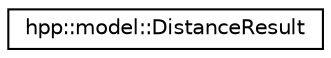 digraph "Graphical Class Hierarchy"
{
  edge [fontname="Helvetica",fontsize="10",labelfontname="Helvetica",labelfontsize="10"];
  node [fontname="Helvetica",fontsize="10",shape=record];
  rankdir="LR";
  Node1 [label="hpp::model::DistanceResult",height=0.2,width=0.4,color="black", fillcolor="white", style="filled",URL="$a00009.html",tooltip="Result of distance computation between two CollisionObject. "];
}
